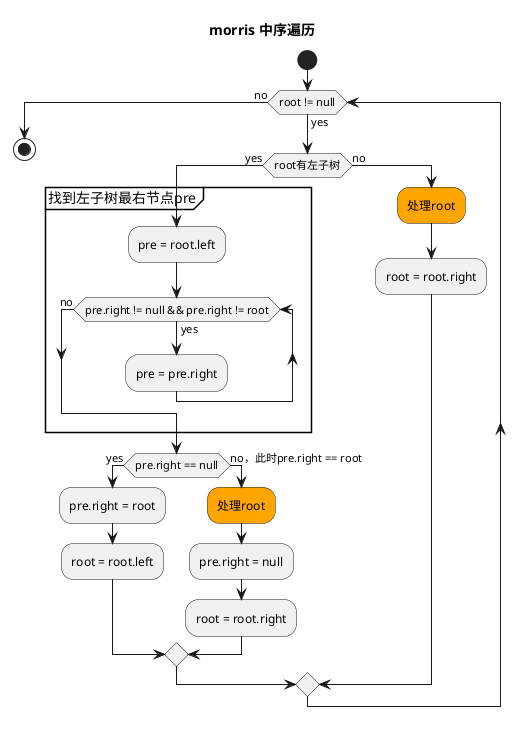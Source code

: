 @startuml
'https://plantuml.com/sequence-diagram

title morris 中序遍历

start
while (root != null) is (yes)
if (root有左子树) then (yes)
partition 找到左子树最右节点pre {
:pre = root.left;
while (pre.right != null && pre.right != root) is (yes)
:pre = pre.right;
endwhile (no)
}
    if (pre.right == null) then (yes)
    :pre.right = root;
    :root = root.left;
    else (no，此时pre.right == root)
    #orange:处理root;
    :pre.right = null;
    :root = root.right;
    endif
else (no)
#orange:处理root;
:root = root.right;
endif
endwhile (no)
stop
@enduml